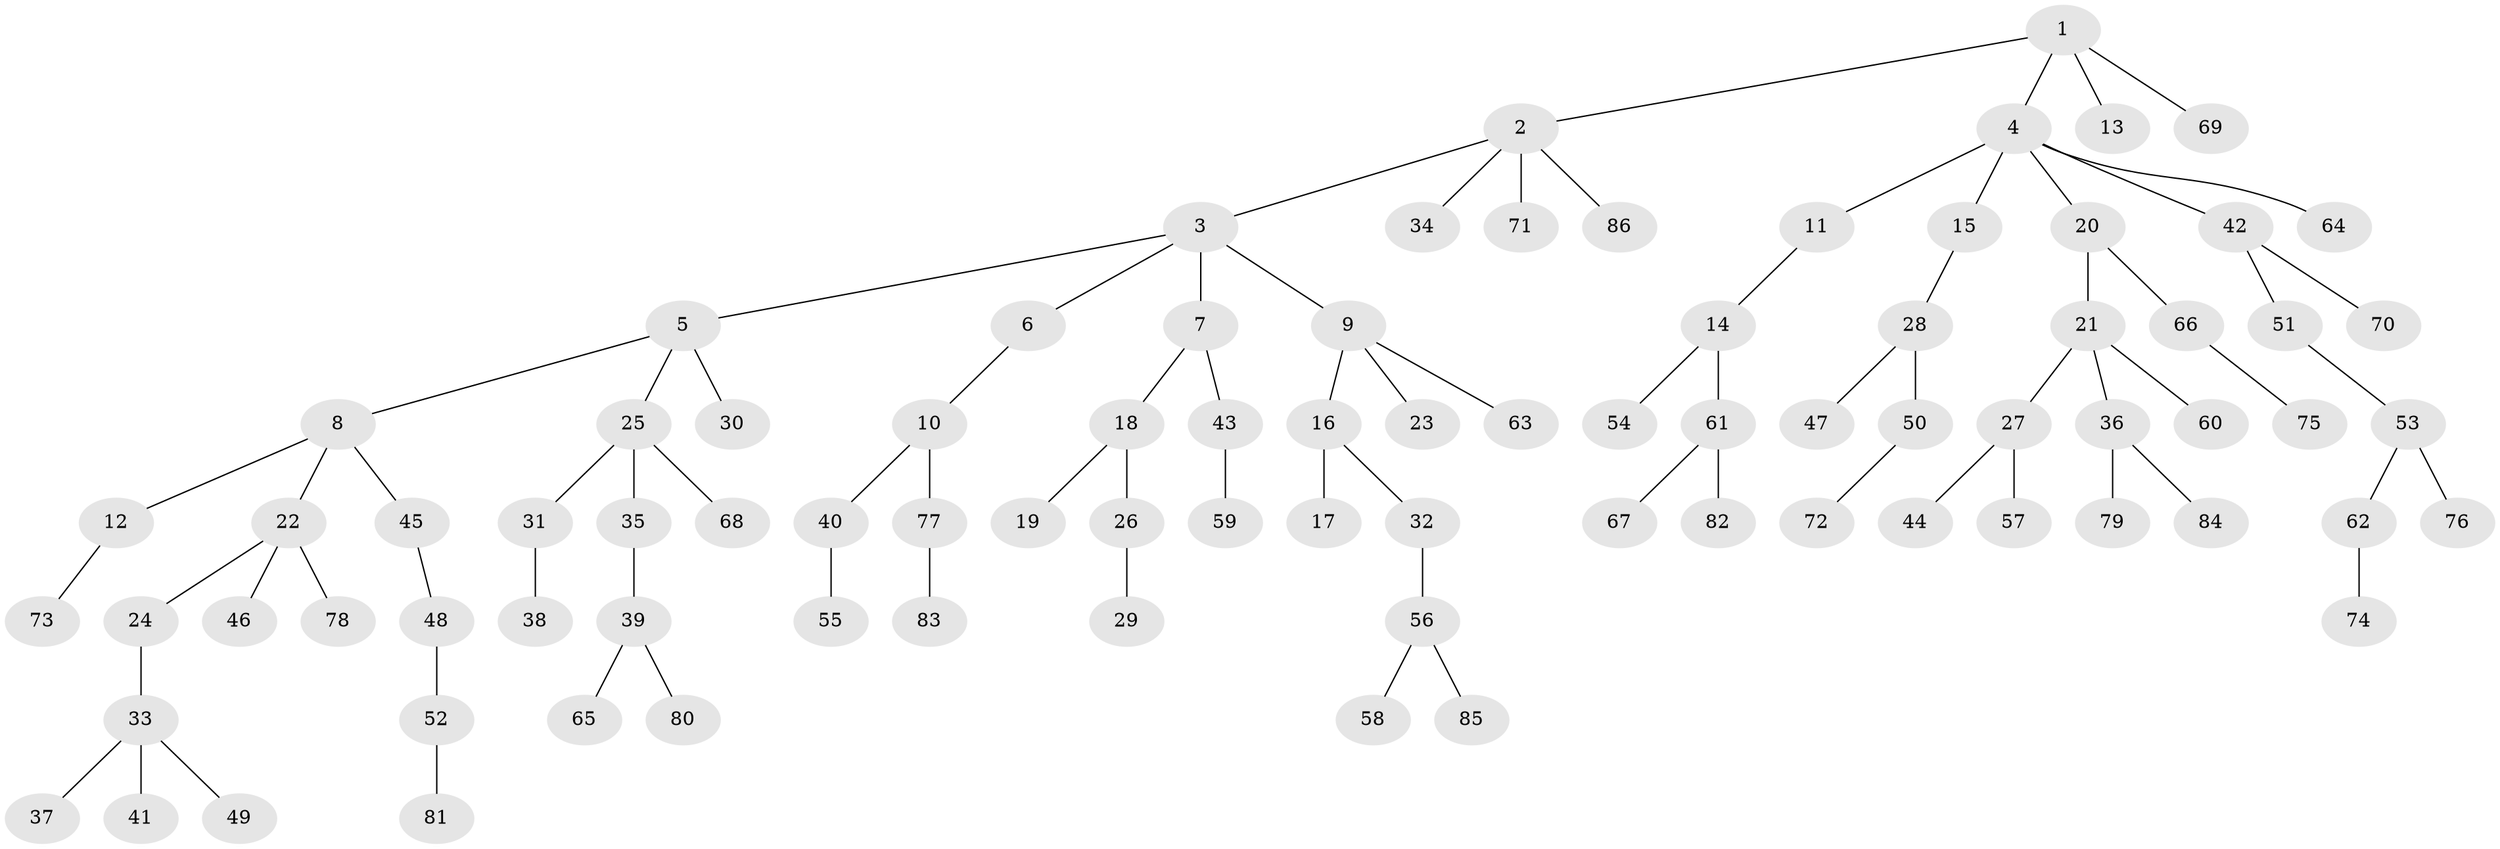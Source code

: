 // original degree distribution, {5: 0.058333333333333334, 6: 0.008333333333333333, 7: 0.008333333333333333, 3: 0.10833333333333334, 4: 0.06666666666666667, 2: 0.24166666666666667, 1: 0.5083333333333333}
// Generated by graph-tools (version 1.1) at 2025/51/03/04/25 22:51:38]
// undirected, 86 vertices, 85 edges
graph export_dot {
  node [color=gray90,style=filled];
  1;
  2;
  3;
  4;
  5;
  6;
  7;
  8;
  9;
  10;
  11;
  12;
  13;
  14;
  15;
  16;
  17;
  18;
  19;
  20;
  21;
  22;
  23;
  24;
  25;
  26;
  27;
  28;
  29;
  30;
  31;
  32;
  33;
  34;
  35;
  36;
  37;
  38;
  39;
  40;
  41;
  42;
  43;
  44;
  45;
  46;
  47;
  48;
  49;
  50;
  51;
  52;
  53;
  54;
  55;
  56;
  57;
  58;
  59;
  60;
  61;
  62;
  63;
  64;
  65;
  66;
  67;
  68;
  69;
  70;
  71;
  72;
  73;
  74;
  75;
  76;
  77;
  78;
  79;
  80;
  81;
  82;
  83;
  84;
  85;
  86;
  1 -- 2 [weight=1.0];
  1 -- 4 [weight=1.0];
  1 -- 13 [weight=1.0];
  1 -- 69 [weight=1.0];
  2 -- 3 [weight=1.0];
  2 -- 34 [weight=1.0];
  2 -- 71 [weight=1.0];
  2 -- 86 [weight=1.0];
  3 -- 5 [weight=1.0];
  3 -- 6 [weight=1.0];
  3 -- 7 [weight=1.0];
  3 -- 9 [weight=1.0];
  4 -- 11 [weight=1.0];
  4 -- 15 [weight=1.0];
  4 -- 20 [weight=1.0];
  4 -- 42 [weight=1.0];
  4 -- 64 [weight=1.0];
  5 -- 8 [weight=1.0];
  5 -- 25 [weight=1.0];
  5 -- 30 [weight=1.0];
  6 -- 10 [weight=1.0];
  7 -- 18 [weight=1.0];
  7 -- 43 [weight=1.0];
  8 -- 12 [weight=1.0];
  8 -- 22 [weight=1.0];
  8 -- 45 [weight=1.0];
  9 -- 16 [weight=1.0];
  9 -- 23 [weight=1.0];
  9 -- 63 [weight=1.0];
  10 -- 40 [weight=1.0];
  10 -- 77 [weight=1.0];
  11 -- 14 [weight=1.0];
  12 -- 73 [weight=1.0];
  14 -- 54 [weight=1.0];
  14 -- 61 [weight=1.0];
  15 -- 28 [weight=1.0];
  16 -- 17 [weight=1.0];
  16 -- 32 [weight=1.0];
  18 -- 19 [weight=1.0];
  18 -- 26 [weight=1.0];
  20 -- 21 [weight=1.0];
  20 -- 66 [weight=1.0];
  21 -- 27 [weight=1.0];
  21 -- 36 [weight=1.0];
  21 -- 60 [weight=1.0];
  22 -- 24 [weight=1.0];
  22 -- 46 [weight=1.0];
  22 -- 78 [weight=1.0];
  24 -- 33 [weight=1.0];
  25 -- 31 [weight=1.0];
  25 -- 35 [weight=1.0];
  25 -- 68 [weight=1.0];
  26 -- 29 [weight=1.0];
  27 -- 44 [weight=1.0];
  27 -- 57 [weight=1.0];
  28 -- 47 [weight=1.0];
  28 -- 50 [weight=1.0];
  31 -- 38 [weight=1.0];
  32 -- 56 [weight=1.0];
  33 -- 37 [weight=1.0];
  33 -- 41 [weight=1.0];
  33 -- 49 [weight=1.0];
  35 -- 39 [weight=1.0];
  36 -- 79 [weight=1.0];
  36 -- 84 [weight=1.0];
  39 -- 65 [weight=1.0];
  39 -- 80 [weight=1.0];
  40 -- 55 [weight=1.0];
  42 -- 51 [weight=1.0];
  42 -- 70 [weight=1.0];
  43 -- 59 [weight=1.0];
  45 -- 48 [weight=1.0];
  48 -- 52 [weight=1.0];
  50 -- 72 [weight=1.0];
  51 -- 53 [weight=1.0];
  52 -- 81 [weight=1.0];
  53 -- 62 [weight=1.0];
  53 -- 76 [weight=1.0];
  56 -- 58 [weight=1.0];
  56 -- 85 [weight=1.0];
  61 -- 67 [weight=1.0];
  61 -- 82 [weight=1.0];
  62 -- 74 [weight=1.0];
  66 -- 75 [weight=1.0];
  77 -- 83 [weight=1.0];
}
